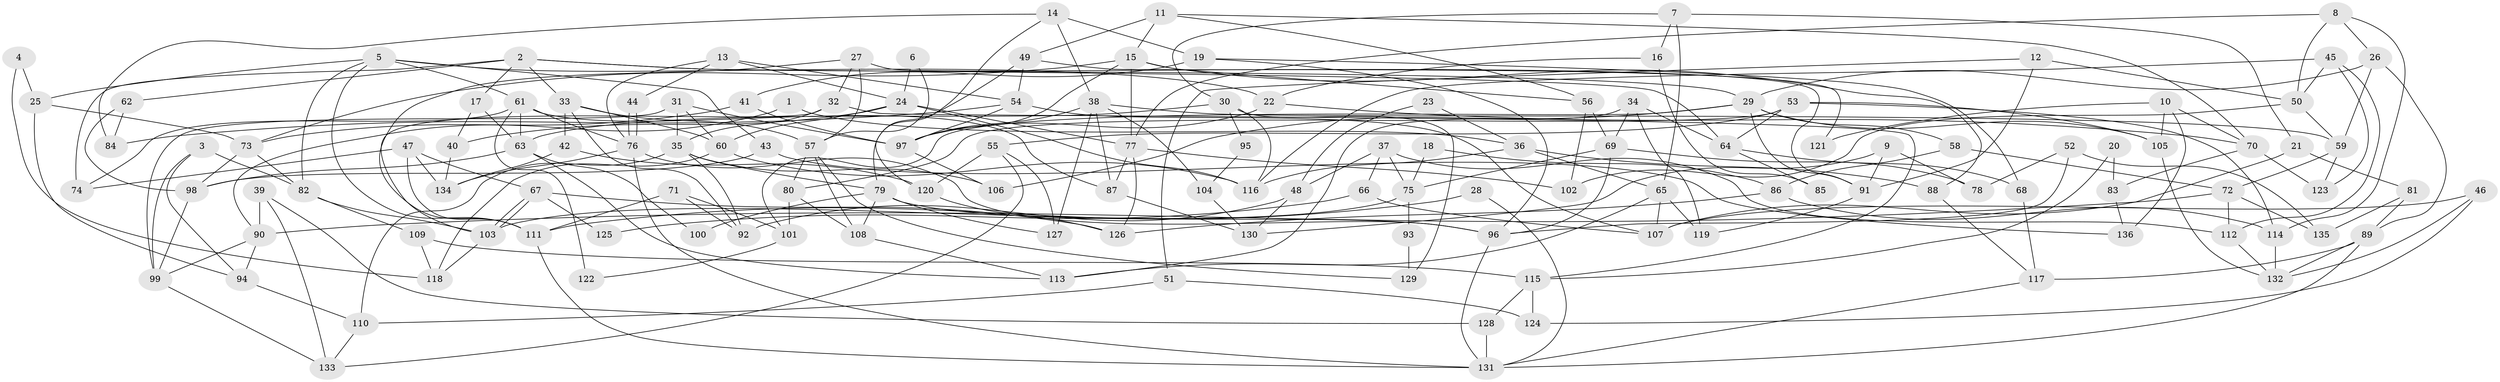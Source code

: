 // Generated by graph-tools (version 1.1) at 2025/35/03/09/25 02:35:58]
// undirected, 136 vertices, 272 edges
graph export_dot {
graph [start="1"]
  node [color=gray90,style=filled];
  1;
  2;
  3;
  4;
  5;
  6;
  7;
  8;
  9;
  10;
  11;
  12;
  13;
  14;
  15;
  16;
  17;
  18;
  19;
  20;
  21;
  22;
  23;
  24;
  25;
  26;
  27;
  28;
  29;
  30;
  31;
  32;
  33;
  34;
  35;
  36;
  37;
  38;
  39;
  40;
  41;
  42;
  43;
  44;
  45;
  46;
  47;
  48;
  49;
  50;
  51;
  52;
  53;
  54;
  55;
  56;
  57;
  58;
  59;
  60;
  61;
  62;
  63;
  64;
  65;
  66;
  67;
  68;
  69;
  70;
  71;
  72;
  73;
  74;
  75;
  76;
  77;
  78;
  79;
  80;
  81;
  82;
  83;
  84;
  85;
  86;
  87;
  88;
  89;
  90;
  91;
  92;
  93;
  94;
  95;
  96;
  97;
  98;
  99;
  100;
  101;
  102;
  103;
  104;
  105;
  106;
  107;
  108;
  109;
  110;
  111;
  112;
  113;
  114;
  115;
  116;
  117;
  118;
  119;
  120;
  121;
  122;
  123;
  124;
  125;
  126;
  127;
  128;
  129;
  130;
  131;
  132;
  133;
  134;
  135;
  136;
  1 -- 90;
  1 -- 36;
  2 -- 33;
  2 -- 64;
  2 -- 17;
  2 -- 29;
  2 -- 62;
  2 -- 74;
  3 -- 82;
  3 -- 94;
  3 -- 99;
  4 -- 118;
  4 -- 25;
  5 -- 25;
  5 -- 111;
  5 -- 22;
  5 -- 43;
  5 -- 61;
  5 -- 82;
  6 -- 24;
  6 -- 57;
  7 -- 65;
  7 -- 30;
  7 -- 16;
  7 -- 21;
  8 -- 50;
  8 -- 26;
  8 -- 77;
  8 -- 114;
  9 -- 130;
  9 -- 91;
  9 -- 78;
  10 -- 70;
  10 -- 105;
  10 -- 121;
  10 -- 136;
  11 -- 15;
  11 -- 56;
  11 -- 49;
  11 -- 70;
  12 -- 91;
  12 -- 50;
  12 -- 51;
  13 -- 24;
  13 -- 76;
  13 -- 44;
  13 -- 54;
  14 -- 38;
  14 -- 84;
  14 -- 19;
  14 -- 120;
  15 -- 97;
  15 -- 77;
  15 -- 56;
  15 -- 73;
  15 -- 88;
  16 -- 22;
  16 -- 85;
  17 -- 63;
  17 -- 40;
  18 -- 75;
  18 -- 86;
  19 -- 96;
  19 -- 41;
  19 -- 68;
  20 -- 115;
  20 -- 83;
  21 -- 107;
  21 -- 81;
  22 -- 97;
  22 -- 70;
  23 -- 48;
  23 -- 36;
  24 -- 116;
  24 -- 60;
  24 -- 40;
  24 -- 77;
  25 -- 73;
  25 -- 94;
  26 -- 59;
  26 -- 29;
  26 -- 89;
  27 -- 57;
  27 -- 111;
  27 -- 32;
  27 -- 91;
  28 -- 111;
  28 -- 131;
  29 -- 58;
  29 -- 91;
  29 -- 101;
  29 -- 105;
  29 -- 106;
  30 -- 116;
  30 -- 63;
  30 -- 95;
  30 -- 129;
  31 -- 97;
  31 -- 35;
  31 -- 60;
  31 -- 99;
  32 -- 115;
  32 -- 35;
  32 -- 103;
  33 -- 92;
  33 -- 42;
  33 -- 57;
  33 -- 60;
  34 -- 69;
  34 -- 113;
  34 -- 64;
  34 -- 119;
  35 -- 79;
  35 -- 92;
  35 -- 106;
  35 -- 110;
  36 -- 88;
  36 -- 65;
  36 -- 116;
  37 -- 112;
  37 -- 75;
  37 -- 48;
  37 -- 66;
  38 -- 97;
  38 -- 87;
  38 -- 59;
  38 -- 104;
  38 -- 127;
  39 -- 90;
  39 -- 128;
  39 -- 133;
  40 -- 134;
  41 -- 73;
  41 -- 97;
  42 -- 134;
  42 -- 120;
  43 -- 98;
  43 -- 136;
  44 -- 76;
  44 -- 76;
  45 -- 112;
  45 -- 116;
  45 -- 50;
  45 -- 123;
  46 -- 132;
  46 -- 107;
  46 -- 124;
  47 -- 134;
  47 -- 74;
  47 -- 67;
  47 -- 111;
  48 -- 92;
  48 -- 130;
  49 -- 54;
  49 -- 79;
  49 -- 121;
  50 -- 59;
  50 -- 102;
  51 -- 110;
  51 -- 124;
  52 -- 78;
  52 -- 96;
  52 -- 135;
  53 -- 55;
  53 -- 105;
  53 -- 64;
  53 -- 80;
  53 -- 114;
  54 -- 97;
  54 -- 84;
  54 -- 107;
  55 -- 133;
  55 -- 120;
  55 -- 127;
  56 -- 102;
  56 -- 69;
  57 -- 108;
  57 -- 80;
  57 -- 129;
  58 -- 72;
  58 -- 86;
  59 -- 123;
  59 -- 72;
  60 -- 116;
  60 -- 118;
  61 -- 76;
  61 -- 63;
  61 -- 74;
  61 -- 87;
  61 -- 122;
  62 -- 98;
  62 -- 84;
  63 -- 98;
  63 -- 100;
  63 -- 113;
  64 -- 68;
  64 -- 85;
  65 -- 119;
  65 -- 113;
  65 -- 107;
  66 -- 107;
  66 -- 125;
  67 -- 103;
  67 -- 103;
  67 -- 125;
  67 -- 126;
  68 -- 117;
  69 -- 96;
  69 -- 75;
  69 -- 78;
  70 -- 83;
  70 -- 123;
  71 -- 111;
  71 -- 101;
  71 -- 92;
  72 -- 135;
  72 -- 90;
  72 -- 112;
  73 -- 82;
  73 -- 98;
  75 -- 103;
  75 -- 93;
  76 -- 96;
  76 -- 131;
  76 -- 134;
  77 -- 87;
  77 -- 102;
  77 -- 126;
  79 -- 127;
  79 -- 96;
  79 -- 100;
  79 -- 108;
  80 -- 101;
  80 -- 108;
  81 -- 89;
  81 -- 135;
  82 -- 103;
  82 -- 109;
  83 -- 136;
  86 -- 114;
  86 -- 126;
  87 -- 130;
  88 -- 117;
  89 -- 131;
  89 -- 117;
  89 -- 132;
  90 -- 99;
  90 -- 94;
  91 -- 119;
  93 -- 129;
  94 -- 110;
  95 -- 104;
  96 -- 131;
  97 -- 106;
  98 -- 99;
  99 -- 133;
  101 -- 122;
  103 -- 118;
  104 -- 130;
  105 -- 132;
  108 -- 113;
  109 -- 118;
  109 -- 115;
  110 -- 133;
  111 -- 131;
  112 -- 132;
  114 -- 132;
  115 -- 124;
  115 -- 128;
  117 -- 131;
  120 -- 126;
  128 -- 131;
}
